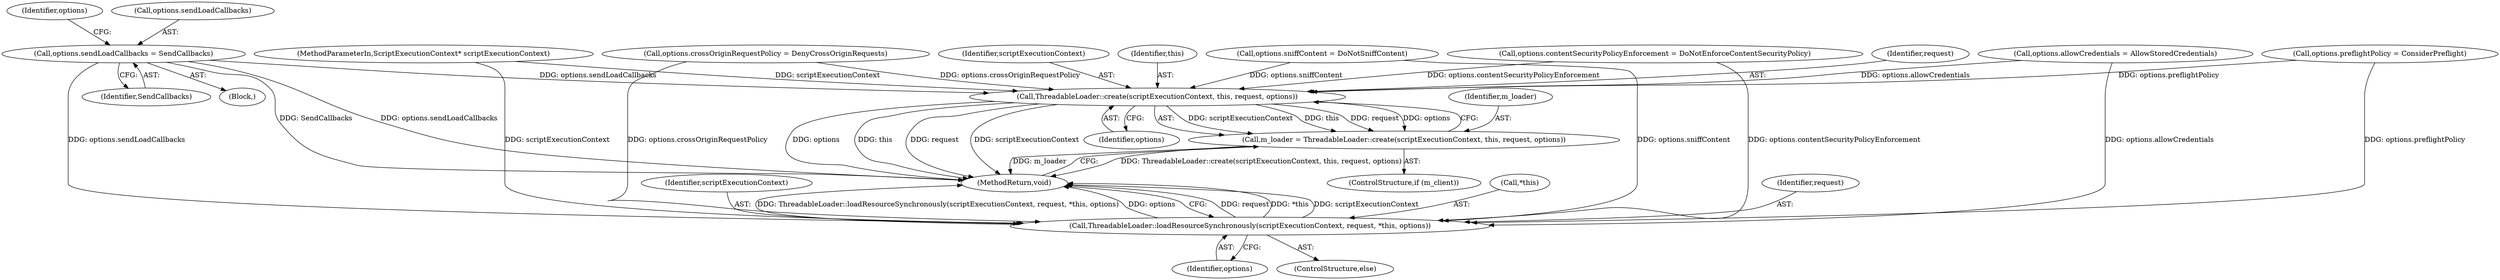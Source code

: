 digraph "0_Chrome_d0c31f0342cefc46a3b3d80359a9779d044d4c0d_17@API" {
"1000130" [label="(Call,options.sendLoadCallbacks = SendCallbacks)"];
"1000164" [label="(Call,ThreadableLoader::create(scriptExecutionContext, this, request, options))"];
"1000162" [label="(Call,m_loader = ThreadableLoader::create(scriptExecutionContext, this, request, options))"];
"1000170" [label="(Call,ThreadableLoader::loadResourceSynchronously(scriptExecutionContext, request, *this, options))"];
"1000150" [label="(Call,options.crossOriginRequestPolicy = DenyCrossOriginRequests)"];
"1000137" [label="(Identifier,options)"];
"1000171" [label="(Identifier,scriptExecutionContext)"];
"1000176" [label="(MethodReturn,void)"];
"1000162" [label="(Call,m_loader = ThreadableLoader::create(scriptExecutionContext, this, request, options))"];
"1000160" [label="(ControlStructure,if (m_client))"];
"1000167" [label="(Identifier,request)"];
"1000165" [label="(Identifier,scriptExecutionContext)"];
"1000164" [label="(Call,ThreadableLoader::create(scriptExecutionContext, this, request, options))"];
"1000101" [label="(MethodParameterIn,ScriptExecutionContext* scriptExecutionContext)"];
"1000175" [label="(Identifier,options)"];
"1000170" [label="(Call,ThreadableLoader::loadResourceSynchronously(scriptExecutionContext, request, *this, options))"];
"1000163" [label="(Identifier,m_loader)"];
"1000131" [label="(Call,options.sendLoadCallbacks)"];
"1000166" [label="(Identifier,this)"];
"1000155" [label="(Call,options.contentSecurityPolicyEnforcement = DoNotEnforceContentSecurityPolicy)"];
"1000173" [label="(Call,*this)"];
"1000134" [label="(Identifier,SendCallbacks)"];
"1000145" [label="(Call,options.allowCredentials = AllowStoredCredentials)"];
"1000140" [label="(Call,options.preflightPolicy = ConsiderPreflight)"];
"1000169" [label="(ControlStructure,else)"];
"1000172" [label="(Identifier,request)"];
"1000103" [label="(Block,)"];
"1000135" [label="(Call,options.sniffContent = DoNotSniffContent)"];
"1000168" [label="(Identifier,options)"];
"1000130" [label="(Call,options.sendLoadCallbacks = SendCallbacks)"];
"1000130" -> "1000103"  [label="AST: "];
"1000130" -> "1000134"  [label="CFG: "];
"1000131" -> "1000130"  [label="AST: "];
"1000134" -> "1000130"  [label="AST: "];
"1000137" -> "1000130"  [label="CFG: "];
"1000130" -> "1000176"  [label="DDG: SendCallbacks"];
"1000130" -> "1000176"  [label="DDG: options.sendLoadCallbacks"];
"1000130" -> "1000164"  [label="DDG: options.sendLoadCallbacks"];
"1000130" -> "1000170"  [label="DDG: options.sendLoadCallbacks"];
"1000164" -> "1000162"  [label="AST: "];
"1000164" -> "1000168"  [label="CFG: "];
"1000165" -> "1000164"  [label="AST: "];
"1000166" -> "1000164"  [label="AST: "];
"1000167" -> "1000164"  [label="AST: "];
"1000168" -> "1000164"  [label="AST: "];
"1000162" -> "1000164"  [label="CFG: "];
"1000164" -> "1000176"  [label="DDG: options"];
"1000164" -> "1000176"  [label="DDG: this"];
"1000164" -> "1000176"  [label="DDG: request"];
"1000164" -> "1000176"  [label="DDG: scriptExecutionContext"];
"1000164" -> "1000162"  [label="DDG: scriptExecutionContext"];
"1000164" -> "1000162"  [label="DDG: this"];
"1000164" -> "1000162"  [label="DDG: request"];
"1000164" -> "1000162"  [label="DDG: options"];
"1000101" -> "1000164"  [label="DDG: scriptExecutionContext"];
"1000150" -> "1000164"  [label="DDG: options.crossOriginRequestPolicy"];
"1000140" -> "1000164"  [label="DDG: options.preflightPolicy"];
"1000135" -> "1000164"  [label="DDG: options.sniffContent"];
"1000155" -> "1000164"  [label="DDG: options.contentSecurityPolicyEnforcement"];
"1000145" -> "1000164"  [label="DDG: options.allowCredentials"];
"1000162" -> "1000160"  [label="AST: "];
"1000163" -> "1000162"  [label="AST: "];
"1000176" -> "1000162"  [label="CFG: "];
"1000162" -> "1000176"  [label="DDG: ThreadableLoader::create(scriptExecutionContext, this, request, options)"];
"1000162" -> "1000176"  [label="DDG: m_loader"];
"1000170" -> "1000169"  [label="AST: "];
"1000170" -> "1000175"  [label="CFG: "];
"1000171" -> "1000170"  [label="AST: "];
"1000172" -> "1000170"  [label="AST: "];
"1000173" -> "1000170"  [label="AST: "];
"1000175" -> "1000170"  [label="AST: "];
"1000176" -> "1000170"  [label="CFG: "];
"1000170" -> "1000176"  [label="DDG: request"];
"1000170" -> "1000176"  [label="DDG: *this"];
"1000170" -> "1000176"  [label="DDG: scriptExecutionContext"];
"1000170" -> "1000176"  [label="DDG: ThreadableLoader::loadResourceSynchronously(scriptExecutionContext, request, *this, options)"];
"1000170" -> "1000176"  [label="DDG: options"];
"1000101" -> "1000170"  [label="DDG: scriptExecutionContext"];
"1000150" -> "1000170"  [label="DDG: options.crossOriginRequestPolicy"];
"1000140" -> "1000170"  [label="DDG: options.preflightPolicy"];
"1000135" -> "1000170"  [label="DDG: options.sniffContent"];
"1000155" -> "1000170"  [label="DDG: options.contentSecurityPolicyEnforcement"];
"1000145" -> "1000170"  [label="DDG: options.allowCredentials"];
}
